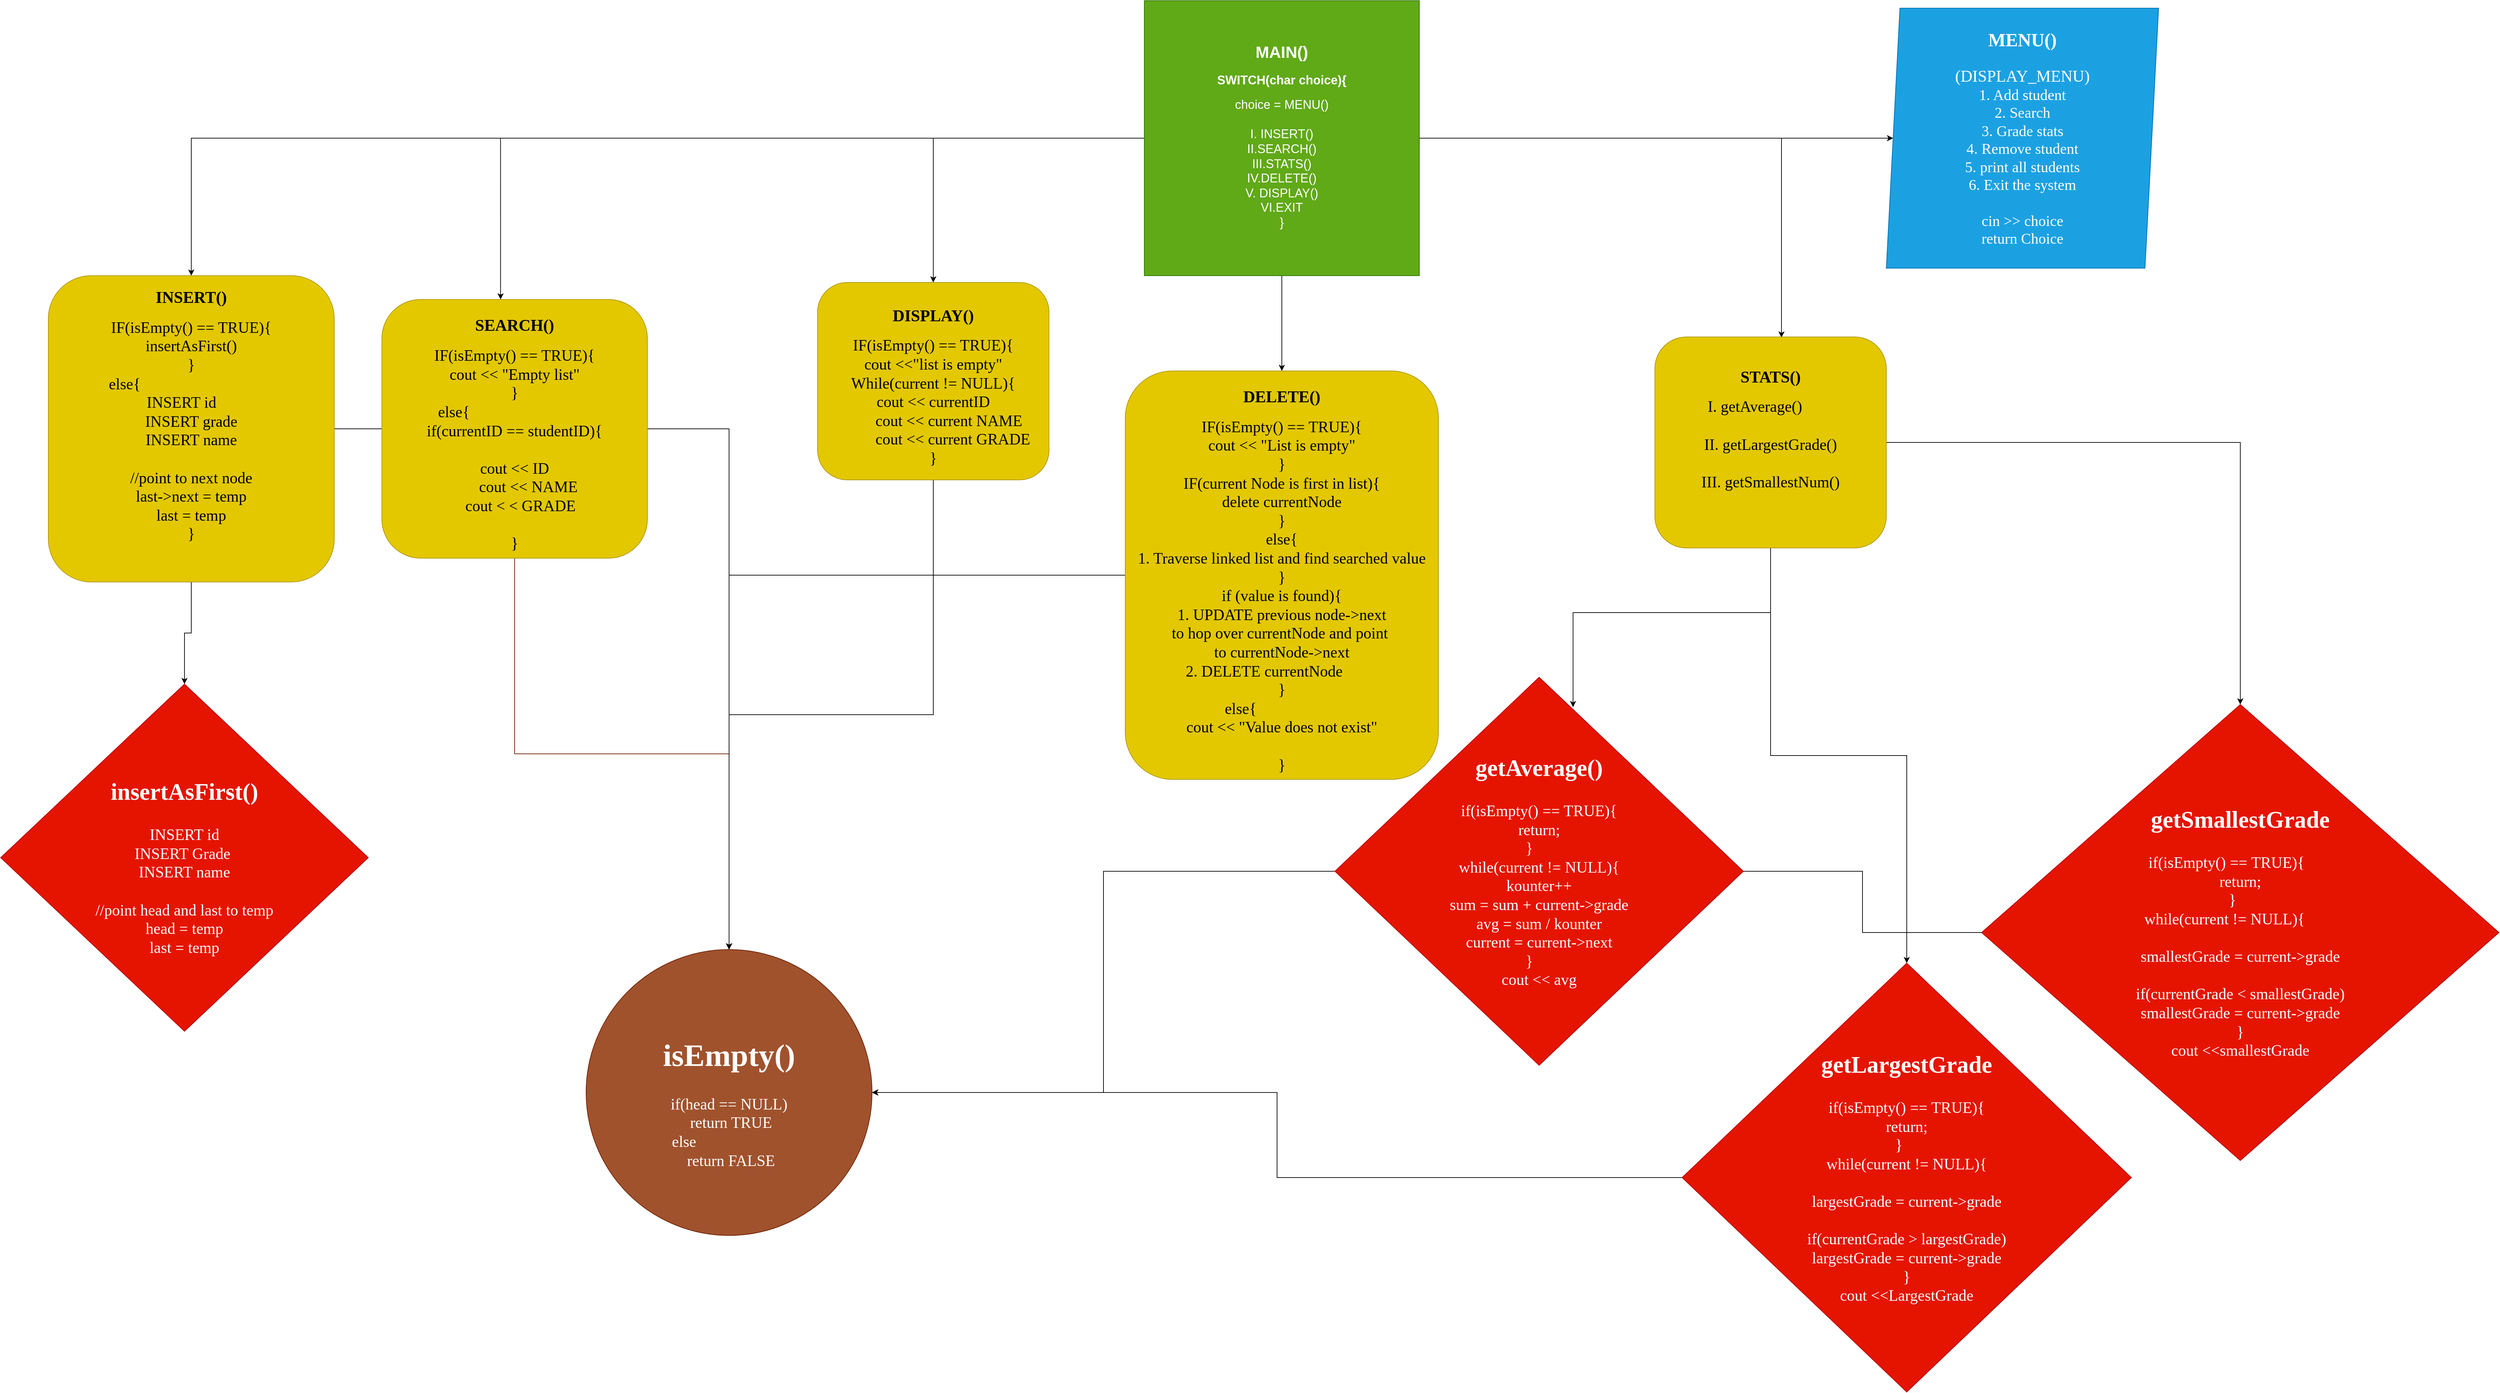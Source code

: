 <mxfile version="15.9.1" type="github">
  <diagram id="42B0yYsS4WE9QI_ON9u-" name="Page-1">
    <mxGraphModel dx="3947" dy="1243" grid="1" gridSize="10" guides="1" tooltips="1" connect="1" arrows="1" fold="1" page="1" pageScale="1" pageWidth="850" pageHeight="1100" math="0" shadow="0">
      <root>
        <mxCell id="0" />
        <mxCell id="1" parent="0" />
        <mxCell id="UTaXSZdLz8AItKQFyk2M-6" style="edgeStyle=orthogonalEdgeStyle;rounded=0;orthogonalLoop=1;jettySize=auto;html=1;entryX=0.5;entryY=0;entryDx=0;entryDy=0;fontFamily=Lucida Console;fontSize=18;" edge="1" parent="1" source="UTaXSZdLz8AItKQFyk2M-3" target="UTaXSZdLz8AItKQFyk2M-5">
          <mxGeometry relative="1" as="geometry" />
        </mxCell>
        <mxCell id="UTaXSZdLz8AItKQFyk2M-12" style="edgeStyle=orthogonalEdgeStyle;rounded=0;orthogonalLoop=1;jettySize=auto;html=1;entryX=0.447;entryY=0;entryDx=0;entryDy=0;entryPerimeter=0;fontFamily=Lucida Console;fontSize=24;" edge="1" parent="1" source="UTaXSZdLz8AItKQFyk2M-3" target="UTaXSZdLz8AItKQFyk2M-11">
          <mxGeometry relative="1" as="geometry" />
        </mxCell>
        <mxCell id="UTaXSZdLz8AItKQFyk2M-14" style="edgeStyle=orthogonalEdgeStyle;rounded=0;orthogonalLoop=1;jettySize=auto;html=1;entryX=0.547;entryY=0.003;entryDx=0;entryDy=0;entryPerimeter=0;fontFamily=Lucida Console;fontSize=24;" edge="1" parent="1" source="UTaXSZdLz8AItKQFyk2M-3" target="UTaXSZdLz8AItKQFyk2M-13">
          <mxGeometry relative="1" as="geometry" />
        </mxCell>
        <mxCell id="UTaXSZdLz8AItKQFyk2M-18" style="edgeStyle=orthogonalEdgeStyle;rounded=0;orthogonalLoop=1;jettySize=auto;html=1;fontFamily=Lucida Console;fontSize=24;" edge="1" parent="1" source="UTaXSZdLz8AItKQFyk2M-3" target="UTaXSZdLz8AItKQFyk2M-17">
          <mxGeometry relative="1" as="geometry" />
        </mxCell>
        <mxCell id="UTaXSZdLz8AItKQFyk2M-21" style="edgeStyle=orthogonalEdgeStyle;rounded=0;orthogonalLoop=1;jettySize=auto;html=1;fontFamily=Lucida Console;fontSize=24;" edge="1" parent="1" source="UTaXSZdLz8AItKQFyk2M-3" target="UTaXSZdLz8AItKQFyk2M-19">
          <mxGeometry relative="1" as="geometry" />
        </mxCell>
        <mxCell id="UTaXSZdLz8AItKQFyk2M-41" style="edgeStyle=orthogonalEdgeStyle;rounded=0;orthogonalLoop=1;jettySize=auto;html=1;fontFamily=Lucida Console;fontSize=18;" edge="1" parent="1" source="UTaXSZdLz8AItKQFyk2M-3" target="UTaXSZdLz8AItKQFyk2M-40">
          <mxGeometry relative="1" as="geometry" />
        </mxCell>
        <mxCell id="UTaXSZdLz8AItKQFyk2M-3" value="&lt;h1&gt;MAIN()&lt;/h1&gt;&lt;h2&gt;SWITCH(char choice){&lt;/h2&gt;&lt;div&gt;&lt;font style=&quot;font-size: 18px&quot;&gt;choice = MENU()&lt;/font&gt;&lt;/div&gt;&lt;div&gt;&lt;font style=&quot;font-size: 18px&quot;&gt;&lt;br&gt;&lt;/font&gt;&lt;/div&gt;&lt;div style=&quot;font-size: 18px&quot;&gt;I. INSERT()&lt;/div&gt;&lt;div style=&quot;font-size: 18px&quot;&gt;II.SEARCH()&lt;/div&gt;&lt;div style=&quot;font-size: 18px&quot;&gt;III.STATS()&lt;/div&gt;&lt;div style=&quot;font-size: 18px&quot;&gt;IV.DELETE()&lt;/div&gt;&lt;div style=&quot;font-size: 18px&quot;&gt;V. DISPLAY()&lt;/div&gt;&lt;div style=&quot;font-size: 18px&quot;&gt;VI.EXIT&lt;/div&gt;&lt;div style=&quot;font-size: 18px&quot;&gt;}&lt;/div&gt;&lt;div style=&quot;font-size: 18px&quot;&gt;&lt;br&gt;&lt;/div&gt;" style="whiteSpace=wrap;html=1;aspect=fixed;fillColor=#60a917;strokeColor=#2D7600;fontColor=#ffffff;" vertex="1" parent="1">
          <mxGeometry x="200" y="36" width="404" height="404" as="geometry" />
        </mxCell>
        <mxCell id="UTaXSZdLz8AItKQFyk2M-30" style="edgeStyle=orthogonalEdgeStyle;rounded=0;orthogonalLoop=1;jettySize=auto;html=1;entryX=0.5;entryY=0;entryDx=0;entryDy=0;fontFamily=Lucida Console;fontSize=23;" edge="1" parent="1" source="UTaXSZdLz8AItKQFyk2M-5" target="UTaXSZdLz8AItKQFyk2M-29">
          <mxGeometry relative="1" as="geometry" />
        </mxCell>
        <mxCell id="UTaXSZdLz8AItKQFyk2M-32" style="edgeStyle=orthogonalEdgeStyle;rounded=0;orthogonalLoop=1;jettySize=auto;html=1;fontFamily=Lucida Console;fontSize=23;" edge="1" parent="1" source="UTaXSZdLz8AItKQFyk2M-5" target="UTaXSZdLz8AItKQFyk2M-31">
          <mxGeometry relative="1" as="geometry" />
        </mxCell>
        <mxCell id="UTaXSZdLz8AItKQFyk2M-5" value="&lt;h1 style=&quot;font-size: 24px&quot;&gt;INSERT()&lt;/h1&gt;&lt;div style=&quot;font-size: 23px&quot;&gt;IF(isEmpty() == TRUE){&lt;/div&gt;&lt;div style=&quot;font-size: 23px&quot;&gt;insertAsFirst()&lt;/div&gt;&lt;div style=&quot;font-size: 23px&quot;&gt;}&lt;/div&gt;&lt;div style=&quot;font-size: 23px&quot;&gt;else{&amp;nbsp; &amp;nbsp; &amp;nbsp; &amp;nbsp; &amp;nbsp; &amp;nbsp; &amp;nbsp; &amp;nbsp; &amp;nbsp; &amp;nbsp; &amp;nbsp; &amp;nbsp; &amp;nbsp; &amp;nbsp; &amp;nbsp; &amp;nbsp; &amp;nbsp;&amp;nbsp;&lt;/div&gt;&lt;div style=&quot;font-size: 23px&quot;&gt;&lt;span&gt;INSERT id&amp;nbsp; &amp;nbsp; &amp;nbsp;&lt;/span&gt;&lt;br&gt;&lt;/div&gt;&lt;div style=&quot;font-size: 23px&quot;&gt;INSERT grade&lt;/div&gt;&lt;div style=&quot;font-size: 23px&quot;&gt;INSERT name&lt;/div&gt;&lt;div style=&quot;font-size: 23px&quot;&gt;&lt;br&gt;&lt;/div&gt;&lt;div style=&quot;font-size: 23px&quot;&gt;//point to next node&lt;/div&gt;&lt;div style=&quot;font-size: 23px&quot;&gt;last-&amp;gt;next = temp&lt;/div&gt;&lt;div style=&quot;font-size: 23px&quot;&gt;last = temp&lt;/div&gt;&lt;div style=&quot;font-size: 23px&quot;&gt;}&lt;/div&gt;&lt;div style=&quot;font-size: 23px&quot;&gt;&lt;br&gt;&lt;/div&gt;&lt;div style=&quot;font-size: 23px&quot;&gt;&lt;br&gt;&lt;/div&gt;" style="rounded=1;whiteSpace=wrap;html=1;fontFamily=Lucida Console;fontSize=18;fillColor=#e3c800;fontColor=#000000;strokeColor=#B09500;" vertex="1" parent="1">
          <mxGeometry x="-1410" y="440" width="420" height="450" as="geometry" />
        </mxCell>
        <mxCell id="UTaXSZdLz8AItKQFyk2M-33" style="edgeStyle=orthogonalEdgeStyle;rounded=0;orthogonalLoop=1;jettySize=auto;html=1;fontFamily=Lucida Console;fontSize=23;fillColor=#a0522d;strokeColor=#6D1F00;" edge="1" parent="1" source="UTaXSZdLz8AItKQFyk2M-11" target="UTaXSZdLz8AItKQFyk2M-31">
          <mxGeometry relative="1" as="geometry" />
        </mxCell>
        <mxCell id="UTaXSZdLz8AItKQFyk2M-11" value="&lt;h1 style=&quot;font-size: 24px&quot;&gt;SEARCH()&lt;/h1&gt;&lt;div style=&quot;font-size: 23px&quot;&gt;IF(isEmpty() == TRUE){&lt;/div&gt;&lt;div style=&quot;font-size: 23px&quot;&gt;cout &amp;lt;&amp;lt; &quot;Empty list&quot;&lt;/div&gt;&lt;div style=&quot;font-size: 23px&quot;&gt;}&lt;/div&gt;&lt;div style=&quot;font-size: 23px&quot;&gt;else{&amp;nbsp; &amp;nbsp; &amp;nbsp; &amp;nbsp; &amp;nbsp; &amp;nbsp; &amp;nbsp; &amp;nbsp; &amp;nbsp; &amp;nbsp; &amp;nbsp; &amp;nbsp; &amp;nbsp; &amp;nbsp; &amp;nbsp; &amp;nbsp;&lt;/div&gt;&lt;div style=&quot;font-size: 23px&quot;&gt;if(currentID == studentID){&lt;/div&gt;&lt;div style=&quot;font-size: 23px&quot;&gt;&lt;span&gt;&lt;br&gt;&lt;/span&gt;&lt;/div&gt;&lt;div style=&quot;font-size: 23px&quot;&gt;&lt;span&gt;cout &amp;lt;&amp;lt; ID&lt;/span&gt;&lt;br&gt;&lt;/div&gt;&lt;div style=&quot;font-size: 23px&quot;&gt;&amp;nbsp; &amp;nbsp; &amp;nbsp; &amp;nbsp;cout &amp;lt;&amp;lt; NAME&lt;/div&gt;&lt;div style=&quot;font-size: 23px&quot;&gt;&lt;span style=&quot;white-space: pre&quot;&gt;	&lt;/span&gt;&amp;nbsp; cout &amp;lt; &amp;lt; GRADE&lt;/div&gt;&lt;div style=&quot;font-size: 23px&quot;&gt;&lt;br&gt;&lt;/div&gt;&lt;div style=&quot;font-size: 23px&quot;&gt;}&lt;/div&gt;" style="rounded=1;whiteSpace=wrap;html=1;fontFamily=Lucida Console;fontSize=18;fillColor=#e3c800;fontColor=#000000;strokeColor=#B09500;" vertex="1" parent="1">
          <mxGeometry x="-920" y="475" width="390" height="380" as="geometry" />
        </mxCell>
        <mxCell id="UTaXSZdLz8AItKQFyk2M-26" style="edgeStyle=orthogonalEdgeStyle;rounded=0;orthogonalLoop=1;jettySize=auto;html=1;entryX=0.583;entryY=0.077;entryDx=0;entryDy=0;entryPerimeter=0;fontFamily=Lucida Console;fontSize=23;" edge="1" parent="1" source="UTaXSZdLz8AItKQFyk2M-13" target="UTaXSZdLz8AItKQFyk2M-23">
          <mxGeometry relative="1" as="geometry" />
        </mxCell>
        <mxCell id="UTaXSZdLz8AItKQFyk2M-27" style="edgeStyle=orthogonalEdgeStyle;rounded=0;orthogonalLoop=1;jettySize=auto;html=1;entryX=0.5;entryY=0;entryDx=0;entryDy=0;fontFamily=Lucida Console;fontSize=23;" edge="1" parent="1" source="UTaXSZdLz8AItKQFyk2M-13" target="UTaXSZdLz8AItKQFyk2M-24">
          <mxGeometry relative="1" as="geometry" />
        </mxCell>
        <mxCell id="UTaXSZdLz8AItKQFyk2M-28" style="edgeStyle=orthogonalEdgeStyle;rounded=0;orthogonalLoop=1;jettySize=auto;html=1;entryX=0.5;entryY=0;entryDx=0;entryDy=0;fontFamily=Lucida Console;fontSize=23;" edge="1" parent="1" source="UTaXSZdLz8AItKQFyk2M-13" target="UTaXSZdLz8AItKQFyk2M-25">
          <mxGeometry relative="1" as="geometry" />
        </mxCell>
        <mxCell id="UTaXSZdLz8AItKQFyk2M-13" value="&lt;h1 style=&quot;font-size: 24px&quot;&gt;STATS()&lt;/h1&gt;&lt;div style=&quot;font-size: 23px&quot;&gt;I. getAverage()&amp;nbsp; &amp;nbsp; &amp;nbsp; &amp;nbsp;&amp;nbsp;&lt;/div&gt;&lt;div style=&quot;font-size: 23px&quot;&gt;&lt;span&gt;&lt;br&gt;&lt;/span&gt;&lt;/div&gt;&lt;div style=&quot;font-size: 23px&quot;&gt;&amp;nbsp;II. getLargestGrade()&amp;nbsp;&lt;/div&gt;&lt;div style=&quot;font-size: 23px&quot;&gt;&lt;span&gt;&amp;nbsp; &amp;nbsp; &amp;nbsp; &amp;nbsp;&lt;/span&gt;&lt;/div&gt;&lt;div style=&quot;font-size: 23px&quot;&gt;III. getSmallestNum()&lt;/div&gt;&lt;div style=&quot;font-size: 23px&quot;&gt;&lt;br&gt;&lt;/div&gt;&lt;div style=&quot;font-size: 23px&quot;&gt;&lt;br&gt;&lt;/div&gt;" style="rounded=1;whiteSpace=wrap;html=1;fontFamily=Lucida Console;fontSize=18;fillColor=#e3c800;fontColor=#000000;strokeColor=#B09500;" vertex="1" parent="1">
          <mxGeometry x="950" y="530" width="340" height="310" as="geometry" />
        </mxCell>
        <mxCell id="UTaXSZdLz8AItKQFyk2M-34" style="edgeStyle=orthogonalEdgeStyle;rounded=0;orthogonalLoop=1;jettySize=auto;html=1;fontFamily=Lucida Console;fontSize=23;" edge="1" parent="1" source="UTaXSZdLz8AItKQFyk2M-17" target="UTaXSZdLz8AItKQFyk2M-31">
          <mxGeometry relative="1" as="geometry" />
        </mxCell>
        <mxCell id="UTaXSZdLz8AItKQFyk2M-17" value="&lt;h1 style=&quot;font-size: 24px&quot;&gt;DISPLAY()&lt;/h1&gt;&lt;div style=&quot;font-size: 23px&quot;&gt;IF(isEmpty() == TRUE){&lt;/div&gt;&lt;div style=&quot;font-size: 23px&quot;&gt;cout &amp;lt;&amp;lt;&quot;list is empty&quot;&lt;/div&gt;&lt;div style=&quot;font-size: 23px&quot;&gt;While(current != NULL){&lt;/div&gt;&lt;div style=&quot;font-size: 23px&quot;&gt;cout &amp;lt;&amp;lt; currentID&lt;/div&gt;&lt;div style=&quot;font-size: 23px&quot;&gt;&amp;nbsp; &amp;nbsp; &amp;nbsp; &amp;nbsp; cout &amp;lt;&amp;lt; current NAME&lt;/div&gt;&lt;div style=&quot;font-size: 23px&quot;&gt;&amp;nbsp; &amp;nbsp; &amp;nbsp; &amp;nbsp; &amp;nbsp; cout &amp;lt;&amp;lt; current GRADE&lt;/div&gt;&lt;div style=&quot;font-size: 23px&quot;&gt;}&lt;/div&gt;" style="rounded=1;whiteSpace=wrap;html=1;fontFamily=Lucida Console;fontSize=18;fillColor=#e3c800;fontColor=#000000;strokeColor=#B09500;" vertex="1" parent="1">
          <mxGeometry x="-280" y="450" width="340" height="290" as="geometry" />
        </mxCell>
        <mxCell id="UTaXSZdLz8AItKQFyk2M-35" style="edgeStyle=orthogonalEdgeStyle;rounded=0;orthogonalLoop=1;jettySize=auto;html=1;fontFamily=Lucida Console;fontSize=23;" edge="1" parent="1" source="UTaXSZdLz8AItKQFyk2M-19" target="UTaXSZdLz8AItKQFyk2M-31">
          <mxGeometry relative="1" as="geometry" />
        </mxCell>
        <mxCell id="UTaXSZdLz8AItKQFyk2M-19" value="&lt;h1 style=&quot;font-size: 24px&quot;&gt;DELETE()&lt;/h1&gt;&lt;div style=&quot;font-size: 23px&quot;&gt;IF(isEmpty() == TRUE){&lt;/div&gt;&lt;div style=&quot;font-size: 23px&quot;&gt;cout &amp;lt;&amp;lt; &quot;List is empty&quot;&lt;/div&gt;&lt;div style=&quot;font-size: 23px&quot;&gt;}&lt;/div&gt;&lt;div style=&quot;font-size: 23px&quot;&gt;IF(current Node is first in list){&lt;/div&gt;&lt;div style=&quot;font-size: 23px&quot;&gt;delete currentNode&lt;/div&gt;&lt;div style=&quot;font-size: 23px&quot;&gt;}&lt;/div&gt;&lt;div style=&quot;font-size: 23px&quot;&gt;else{&lt;/div&gt;&lt;div style=&quot;font-size: 23px&quot;&gt;1. Traverse linked list and find searched value&lt;/div&gt;&lt;div style=&quot;font-size: 23px&quot;&gt;}&lt;/div&gt;&lt;div style=&quot;font-size: 23px&quot;&gt;if (value is found){&lt;/div&gt;&lt;div style=&quot;font-size: 23px&quot;&gt;1. UPDATE previous node-&amp;gt;next&lt;/div&gt;&lt;div style=&quot;font-size: 23px&quot;&gt;to hop over currentNode and point&amp;nbsp;&lt;/div&gt;&lt;div style=&quot;font-size: 23px&quot;&gt;to currentNode-&amp;gt;next&lt;/div&gt;&lt;div style=&quot;font-size: 23px&quot;&gt;&lt;span&gt;2. DELETE currentNode&amp;nbsp; &amp;nbsp; &amp;nbsp; &amp;nbsp; &amp;nbsp;&lt;/span&gt;&lt;/div&gt;&lt;div style=&quot;font-size: 23px&quot;&gt;}&lt;/div&gt;&lt;div style=&quot;font-size: 23px&quot;&gt;&lt;span&gt;else{&amp;nbsp; &amp;nbsp; &amp;nbsp; &amp;nbsp; &amp;nbsp; &amp;nbsp; &amp;nbsp; &amp;nbsp; &amp;nbsp; &amp;nbsp; &amp;nbsp;&lt;/span&gt;&lt;/div&gt;&lt;div style=&quot;font-size: 23px&quot;&gt;cout &amp;lt;&amp;lt; &quot;Value does not exist&quot;&lt;/div&gt;&lt;div style=&quot;font-size: 23px&quot;&gt;&lt;br&gt;&lt;/div&gt;&lt;div style=&quot;font-size: 23px&quot;&gt;}&lt;/div&gt;" style="rounded=1;whiteSpace=wrap;html=1;fontFamily=Lucida Console;fontSize=18;fillColor=#e3c800;fontColor=#000000;strokeColor=#B09500;" vertex="1" parent="1">
          <mxGeometry x="172" y="580" width="460" height="600" as="geometry" />
        </mxCell>
        <mxCell id="UTaXSZdLz8AItKQFyk2M-36" style="edgeStyle=orthogonalEdgeStyle;rounded=0;orthogonalLoop=1;jettySize=auto;html=1;fontFamily=Lucida Console;fontSize=23;" edge="1" parent="1" source="UTaXSZdLz8AItKQFyk2M-23" target="UTaXSZdLz8AItKQFyk2M-31">
          <mxGeometry relative="1" as="geometry" />
        </mxCell>
        <mxCell id="UTaXSZdLz8AItKQFyk2M-37" style="edgeStyle=orthogonalEdgeStyle;rounded=0;orthogonalLoop=1;jettySize=auto;html=1;fontFamily=Lucida Console;fontSize=23;" edge="1" parent="1" source="UTaXSZdLz8AItKQFyk2M-24" target="UTaXSZdLz8AItKQFyk2M-31">
          <mxGeometry relative="1" as="geometry" />
        </mxCell>
        <mxCell id="UTaXSZdLz8AItKQFyk2M-24" value="&lt;h2&gt;getLargestGrade&lt;/h2&gt;&lt;div&gt;&lt;div&gt;if(isEmpty() == TRUE){&lt;/div&gt;&lt;div&gt;return;&lt;/div&gt;&lt;div&gt;}&amp;nbsp; &amp;nbsp;&amp;nbsp;&lt;/div&gt;&lt;div&gt;while(current != NULL){&lt;/div&gt;&lt;div&gt;&lt;br&gt;&lt;/div&gt;&lt;div&gt;largestGrade = current-&amp;gt;grade&lt;/div&gt;&lt;div&gt;&lt;br&gt;&lt;/div&gt;&lt;div&gt;if(currentGrade &amp;gt; largestGrade)&lt;/div&gt;&lt;div&gt;&lt;span&gt;	&lt;/span&gt;largestGrade = current-&amp;gt;grade&lt;/div&gt;&lt;div&gt;}&lt;/div&gt;&lt;div&gt;cout &amp;lt;&amp;lt;LargestGrade&lt;/div&gt;&lt;/div&gt;&lt;div&gt;&lt;br&gt;&lt;/div&gt;" style="rhombus;whiteSpace=wrap;html=1;fontFamily=Lucida Console;fontSize=23;fillColor=#e51400;fontColor=#ffffff;strokeColor=#B20000;" vertex="1" parent="1">
          <mxGeometry x="990" y="1450" width="660" height="630" as="geometry" />
        </mxCell>
        <mxCell id="UTaXSZdLz8AItKQFyk2M-38" style="edgeStyle=orthogonalEdgeStyle;rounded=0;orthogonalLoop=1;jettySize=auto;html=1;fontFamily=Lucida Console;fontSize=23;startArrow=none;" edge="1" parent="1" source="UTaXSZdLz8AItKQFyk2M-23" target="UTaXSZdLz8AItKQFyk2M-31">
          <mxGeometry relative="1" as="geometry" />
        </mxCell>
        <mxCell id="UTaXSZdLz8AItKQFyk2M-25" value="&lt;h2&gt;getSmallestGrade&lt;/h2&gt;&lt;div&gt;&lt;div&gt;if(isEmpty() == TRUE){&amp;nbsp; &amp;nbsp; &amp;nbsp; &amp;nbsp;&lt;/div&gt;&lt;div&gt;return;&lt;/div&gt;&lt;div&gt;}&amp;nbsp; &amp;nbsp;&amp;nbsp;&lt;/div&gt;&lt;div&gt;while(current != NULL){&amp;nbsp; &amp;nbsp; &amp;nbsp; &amp;nbsp;&amp;nbsp;&lt;/div&gt;&lt;div&gt;&lt;br&gt;&lt;/div&gt;&lt;div&gt;smallestGrade = current-&amp;gt;grade&lt;/div&gt;&lt;div&gt;&lt;br&gt;&lt;/div&gt;&lt;div&gt;if(currentGrade &amp;lt; smallestGrade)&lt;/div&gt;&lt;div&gt;smallestGrade = current-&amp;gt;grade&lt;/div&gt;&lt;div&gt;}&lt;/div&gt;&lt;div&gt;cout &amp;lt;&amp;lt;smallestGrade&lt;/div&gt;&lt;/div&gt;&lt;div&gt;&lt;br&gt;&lt;/div&gt;" style="rhombus;whiteSpace=wrap;html=1;fontFamily=Lucida Console;fontSize=23;fillColor=#e51400;fontColor=#ffffff;strokeColor=#B20000;" vertex="1" parent="1">
          <mxGeometry x="1430" y="1070" width="760" height="670" as="geometry" />
        </mxCell>
        <mxCell id="UTaXSZdLz8AItKQFyk2M-29" value="&lt;h2&gt;insertAsFirst()&lt;/h2&gt;&lt;div&gt;INSERT id&lt;/div&gt;&lt;div&gt;INSERT Grade&amp;nbsp;&lt;/div&gt;&lt;div&gt;INSERT name&lt;/div&gt;&lt;div&gt;&lt;br&gt;&lt;/div&gt;&lt;div&gt;//point head and last to temp&lt;/div&gt;&lt;div&gt;head = temp&lt;/div&gt;&lt;div&gt;last = temp&lt;/div&gt;" style="rhombus;whiteSpace=wrap;html=1;fontFamily=Lucida Console;fontSize=23;fillColor=#e51400;fontColor=#ffffff;strokeColor=#B20000;" vertex="1" parent="1">
          <mxGeometry x="-1480" y="1040" width="540" height="510" as="geometry" />
        </mxCell>
        <mxCell id="UTaXSZdLz8AItKQFyk2M-31" value="&lt;h1&gt;isEmpty()&lt;/h1&gt;&lt;div&gt;if(head == NULL)&lt;/div&gt;&lt;div&gt;&lt;span&gt;&lt;span style=&quot;white-space: pre&quot;&gt;	&lt;/span&gt;return TRUE&lt;/span&gt;&lt;/div&gt;&lt;div&gt;else&amp;nbsp; &amp;nbsp; &amp;nbsp; &amp;nbsp; &amp;nbsp; &amp;nbsp; &amp;nbsp; &amp;nbsp; &amp;nbsp; &amp;nbsp; &amp;nbsp; &amp;nbsp;&lt;/div&gt;&lt;div&gt;&lt;span&gt;&lt;span style=&quot;white-space: pre&quot;&gt;	&lt;/span&gt;return FALSE&lt;/span&gt;&lt;/div&gt;" style="ellipse;whiteSpace=wrap;html=1;aspect=fixed;fontFamily=Lucida Console;fontSize=23;fillColor=#a0522d;fontColor=#ffffff;strokeColor=#6D1F00;" vertex="1" parent="1">
          <mxGeometry x="-620" y="1430" width="420" height="420" as="geometry" />
        </mxCell>
        <mxCell id="UTaXSZdLz8AItKQFyk2M-23" value="&lt;h2&gt;getAverage()&lt;/h2&gt;&lt;div&gt;&lt;div&gt;if(isEmpty() == TRUE){&lt;/div&gt;&lt;div&gt;return;&lt;/div&gt;&lt;div&gt;}&amp;nbsp; &amp;nbsp; &amp;nbsp;&lt;/div&gt;&lt;div&gt;while(current != NULL){&lt;/div&gt;&lt;div&gt;kounter++&lt;/div&gt;&lt;div&gt;sum = sum + current-&amp;gt;grade&lt;/div&gt;&lt;div&gt;avg = sum / kounter&lt;/div&gt;&lt;div&gt;current = current-&amp;gt;next&lt;/div&gt;&lt;div&gt;}&amp;nbsp; &amp;nbsp; &amp;nbsp;&lt;/div&gt;&lt;div&gt;cout &amp;lt;&amp;lt; avg&lt;/div&gt;&lt;/div&gt;&lt;div&gt;&lt;br&gt;&lt;/div&gt;" style="rhombus;whiteSpace=wrap;html=1;fontFamily=Lucida Console;fontSize=23;fillColor=#e51400;fontColor=#ffffff;strokeColor=#B20000;" vertex="1" parent="1">
          <mxGeometry x="480" y="1030" width="600" height="570" as="geometry" />
        </mxCell>
        <mxCell id="UTaXSZdLz8AItKQFyk2M-39" value="" style="edgeStyle=orthogonalEdgeStyle;rounded=0;orthogonalLoop=1;jettySize=auto;html=1;fontFamily=Lucida Console;fontSize=23;endArrow=none;" edge="1" parent="1" source="UTaXSZdLz8AItKQFyk2M-25" target="UTaXSZdLz8AItKQFyk2M-23">
          <mxGeometry relative="1" as="geometry">
            <mxPoint x="1430.0" y="1405" as="sourcePoint" />
            <mxPoint x="-310" y="1300" as="targetPoint" />
          </mxGeometry>
        </mxCell>
        <mxCell id="UTaXSZdLz8AItKQFyk2M-40" value="&lt;h2&gt;MENU()&lt;/h2&gt;&lt;div&gt;&lt;font style=&quot;font-size: 24px&quot;&gt;(DISPLAY_MENU)&lt;/font&gt;&lt;/div&gt;&lt;div style=&quot;font-size: 22px&quot;&gt;&lt;font style=&quot;font-size: 22px&quot;&gt;1. Add student&lt;/font&gt;&lt;/div&gt;&lt;div style=&quot;font-size: 22px&quot;&gt;&lt;font style=&quot;font-size: 22px&quot;&gt;2. Search&lt;/font&gt;&lt;/div&gt;&lt;div style=&quot;font-size: 22px&quot;&gt;&lt;font style=&quot;font-size: 22px&quot;&gt;3. Grade stats&lt;/font&gt;&lt;/div&gt;&lt;div style=&quot;font-size: 22px&quot;&gt;&lt;font style=&quot;font-size: 22px&quot;&gt;4. Remove student&lt;/font&gt;&lt;/div&gt;&lt;div style=&quot;font-size: 22px&quot;&gt;&lt;font style=&quot;font-size: 22px&quot;&gt;5. print all students&lt;/font&gt;&lt;/div&gt;&lt;div style=&quot;font-size: 22px&quot;&gt;&lt;font style=&quot;font-size: 22px&quot;&gt;6. Exit the system&lt;/font&gt;&lt;/div&gt;&lt;div style=&quot;font-size: 22px&quot;&gt;&lt;font style=&quot;font-size: 22px&quot;&gt;&lt;br&gt;&lt;/font&gt;&lt;/div&gt;&lt;div style=&quot;font-size: 22px&quot;&gt;&lt;font style=&quot;font-size: 22px&quot;&gt;cin &amp;gt;&amp;gt; choice&lt;/font&gt;&lt;/div&gt;&lt;div style=&quot;font-size: 22px&quot;&gt;&lt;font style=&quot;font-size: 22px&quot;&gt;return Choice&lt;/font&gt;&lt;/div&gt;&lt;div&gt;&lt;br&gt;&lt;/div&gt;" style="shape=parallelogram;perimeter=parallelogramPerimeter;whiteSpace=wrap;html=1;fixedSize=1;fontFamily=Lucida Console;fontSize=18;fillColor=#1ba1e2;fontColor=#ffffff;strokeColor=#006EAF;" vertex="1" parent="1">
          <mxGeometry x="1290" y="47" width="400" height="382" as="geometry" />
        </mxCell>
      </root>
    </mxGraphModel>
  </diagram>
</mxfile>
